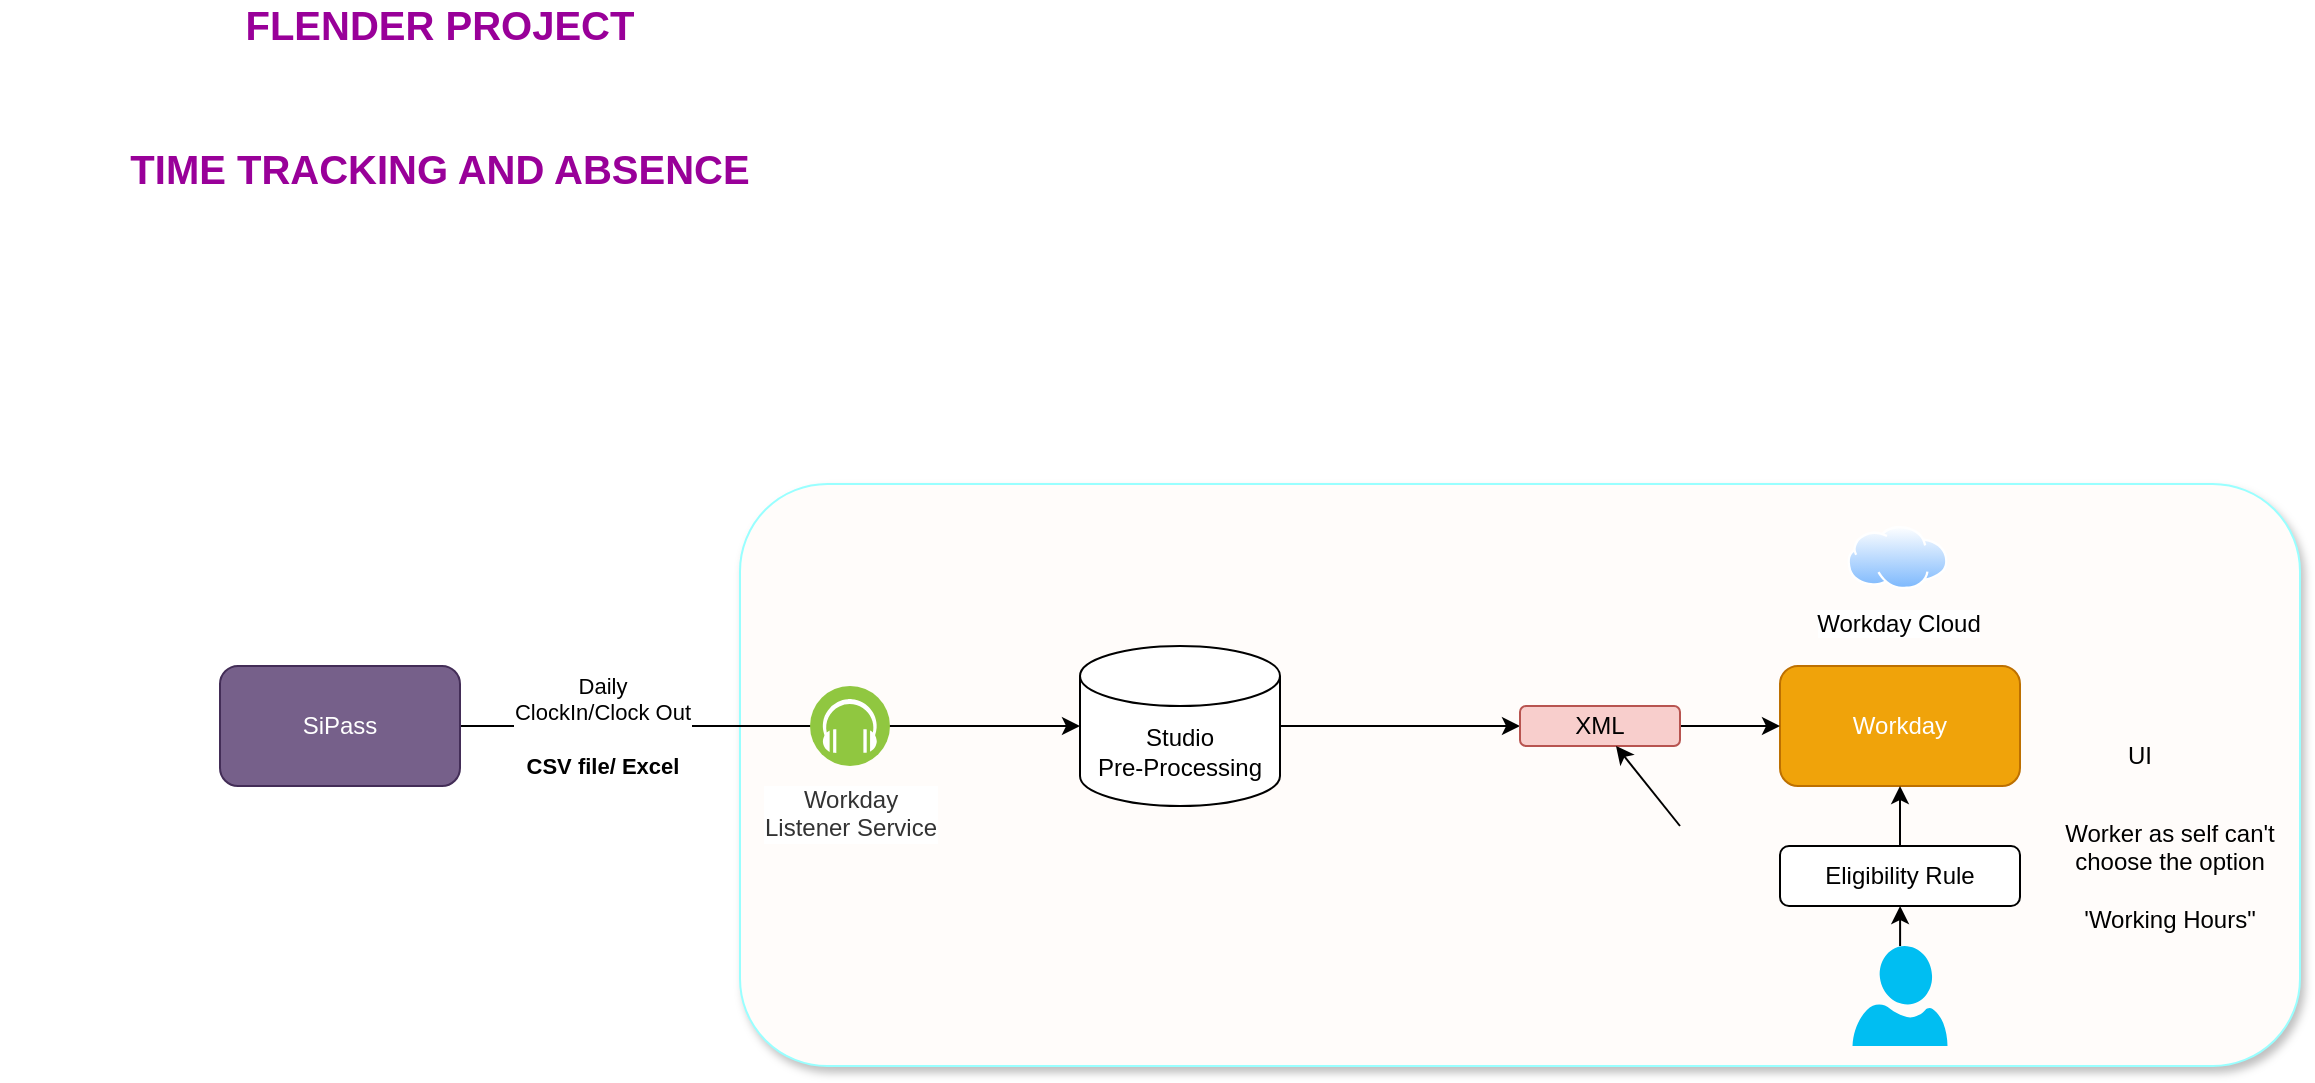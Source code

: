 <mxfile version="24.9.3">
  <diagram name="Page-1" id="V0P_ShoshVWENLGkO5tE">
    <mxGraphModel dx="1221" dy="1738" grid="1" gridSize="10" guides="1" tooltips="1" connect="1" arrows="1" fold="1" page="1" pageScale="1" pageWidth="850" pageHeight="1100" math="0" shadow="0">
      <root>
        <mxCell id="0" />
        <mxCell id="1" parent="0" />
        <mxCell id="mhnJ7i8BOFr2f9XJKJYB-18" value="" style="rounded=1;whiteSpace=wrap;html=1;strokeColor=#99FFFF;shadow=1;fillColor=#FFFCFA;" parent="1" vertex="1">
          <mxGeometry x="370" y="219" width="780" height="291" as="geometry" />
        </mxCell>
        <mxCell id="mhnJ7i8BOFr2f9XJKJYB-3" style="edgeStyle=orthogonalEdgeStyle;rounded=0;orthogonalLoop=1;jettySize=auto;html=1;" parent="1" source="mhnJ7i8BOFr2f9XJKJYB-1" target="mhnJ7i8BOFr2f9XJKJYB-4" edge="1">
          <mxGeometry relative="1" as="geometry">
            <mxPoint x="290" y="320" as="targetPoint" />
          </mxGeometry>
        </mxCell>
        <mxCell id="mhnJ7i8BOFr2f9XJKJYB-5" value="Daily&lt;div&gt;ClockIn/Clock Out&lt;/div&gt;&lt;div&gt;&lt;br&gt;&lt;/div&gt;&lt;div&gt;&lt;b&gt;CSV file/ Excel&lt;/b&gt;&lt;/div&gt;" style="edgeLabel;html=1;align=center;verticalAlign=middle;resizable=0;points=[];" parent="mhnJ7i8BOFr2f9XJKJYB-3" vertex="1" connectable="0">
          <mxGeometry x="-0.16" y="-4" relative="1" as="geometry">
            <mxPoint x="-59" y="-4" as="offset" />
          </mxGeometry>
        </mxCell>
        <mxCell id="mhnJ7i8BOFr2f9XJKJYB-1" value="SiPass" style="rounded=1;whiteSpace=wrap;html=1;fillColor=#76608a;fontColor=#ffffff;strokeColor=#432D57;" parent="1" vertex="1">
          <mxGeometry x="110" y="310" width="120" height="60" as="geometry" />
        </mxCell>
        <mxCell id="mhnJ7i8BOFr2f9XJKJYB-2" value="&lt;font color=&quot;#ffffff&quot;&gt;Workday&lt;/font&gt;" style="rounded=1;whiteSpace=wrap;html=1;fillColor=#f0a30a;strokeColor=#BD7000;fontColor=#000000;" parent="1" vertex="1">
          <mxGeometry x="890" y="310" width="120" height="60" as="geometry" />
        </mxCell>
        <mxCell id="mhnJ7i8BOFr2f9XJKJYB-9" style="edgeStyle=orthogonalEdgeStyle;rounded=0;orthogonalLoop=1;jettySize=auto;html=1;" parent="1" source="mhnJ7i8BOFr2f9XJKJYB-4" target="mhnJ7i8BOFr2f9XJKJYB-6" edge="1">
          <mxGeometry relative="1" as="geometry">
            <Array as="points">
              <mxPoint x="640" y="330" />
              <mxPoint x="640" y="330" />
            </Array>
          </mxGeometry>
        </mxCell>
        <mxCell id="mhnJ7i8BOFr2f9XJKJYB-4" value="&lt;div&gt;Studio&lt;/div&gt;Pre-Processing" style="shape=cylinder3;whiteSpace=wrap;html=1;boundedLbl=1;backgroundOutline=1;size=15;" parent="1" vertex="1">
          <mxGeometry x="540" y="300" width="100" height="80" as="geometry" />
        </mxCell>
        <mxCell id="mhnJ7i8BOFr2f9XJKJYB-10" style="edgeStyle=orthogonalEdgeStyle;rounded=0;orthogonalLoop=1;jettySize=auto;html=1;" parent="1" source="mhnJ7i8BOFr2f9XJKJYB-6" target="mhnJ7i8BOFr2f9XJKJYB-2" edge="1">
          <mxGeometry relative="1" as="geometry" />
        </mxCell>
        <mxCell id="mhnJ7i8BOFr2f9XJKJYB-6" value="XML" style="rounded=1;whiteSpace=wrap;html=1;fillColor=#f8cecc;strokeColor=#b85450;" parent="1" vertex="1">
          <mxGeometry x="760" y="330" width="80" height="20" as="geometry" />
        </mxCell>
        <mxCell id="mhnJ7i8BOFr2f9XJKJYB-16" style="edgeStyle=orthogonalEdgeStyle;rounded=0;orthogonalLoop=1;jettySize=auto;html=1;entryX=0.5;entryY=1;entryDx=0;entryDy=0;" parent="1" source="mhnJ7i8BOFr2f9XJKJYB-11" target="mhnJ7i8BOFr2f9XJKJYB-2" edge="1">
          <mxGeometry relative="1" as="geometry" />
        </mxCell>
        <mxCell id="mhnJ7i8BOFr2f9XJKJYB-11" value="Eligibility Rule" style="rounded=1;whiteSpace=wrap;html=1;" parent="1" vertex="1">
          <mxGeometry x="890" y="400" width="120" height="30" as="geometry" />
        </mxCell>
        <mxCell id="mhnJ7i8BOFr2f9XJKJYB-14" style="edgeStyle=orthogonalEdgeStyle;rounded=0;orthogonalLoop=1;jettySize=auto;html=1;entryX=0.5;entryY=1;entryDx=0;entryDy=0;" parent="1" source="mhnJ7i8BOFr2f9XJKJYB-12" target="mhnJ7i8BOFr2f9XJKJYB-11" edge="1">
          <mxGeometry relative="1" as="geometry" />
        </mxCell>
        <mxCell id="mhnJ7i8BOFr2f9XJKJYB-12" value="" style="verticalLabelPosition=bottom;html=1;verticalAlign=top;align=center;strokeColor=none;fillColor=#00BEF2;shape=mxgraph.azure.user;" parent="1" vertex="1">
          <mxGeometry x="926.25" y="450" width="47.5" height="50" as="geometry" />
        </mxCell>
        <mxCell id="mhnJ7i8BOFr2f9XJKJYB-15" value="Worker as self can&#39;t choose the option&lt;div&gt;&lt;br&gt;&lt;/div&gt;&lt;div&gt;&#39;Working Hours&quot;&lt;/div&gt;" style="text;html=1;align=center;verticalAlign=middle;whiteSpace=wrap;rounded=0;" parent="1" vertex="1">
          <mxGeometry x="1020" y="400" width="130" height="30" as="geometry" />
        </mxCell>
        <mxCell id="mhnJ7i8BOFr2f9XJKJYB-17" value="UI" style="text;html=1;align=center;verticalAlign=middle;whiteSpace=wrap;rounded=0;" parent="1" vertex="1">
          <mxGeometry x="1040" y="340" width="60" height="30" as="geometry" />
        </mxCell>
        <mxCell id="mhnJ7i8BOFr2f9XJKJYB-19" value="Workday Cloud" style="image;aspect=fixed;perimeter=ellipsePerimeter;html=1;align=center;shadow=0;dashed=0;spacingTop=3;image=img/lib/active_directory/internet_cloud.svg;" parent="1" vertex="1">
          <mxGeometry x="923.75" y="240" width="50" height="31.5" as="geometry" />
        </mxCell>
        <mxCell id="mhnJ7i8BOFr2f9XJKJYB-23" value="&lt;b&gt;&lt;font color=&quot;#990099&quot; style=&quot;font-size: 20px;&quot;&gt;FLENDER PROJECT&lt;/font&gt;&lt;/b&gt;&lt;div&gt;&lt;b&gt;&lt;font color=&quot;#990099&quot; style=&quot;font-size: 20px;&quot;&gt;&lt;br&gt;&lt;/font&gt;&lt;/b&gt;&lt;/div&gt;&lt;div&gt;&lt;b&gt;&lt;font color=&quot;#990099&quot; style=&quot;font-size: 20px;&quot;&gt;&lt;br&gt;&lt;/font&gt;&lt;/b&gt;&lt;/div&gt;&lt;div&gt;&lt;b&gt;&lt;font color=&quot;#990099&quot; style=&quot;font-size: 20px;&quot;&gt;TIME TRACKING AND ABSENCE&lt;/font&gt;&lt;/b&gt;&lt;/div&gt;" style="text;html=1;align=center;verticalAlign=middle;whiteSpace=wrap;rounded=0;" parent="1" vertex="1">
          <mxGeometry y="10" width="440" height="30" as="geometry" />
        </mxCell>
        <mxCell id="gzL4G7LUn9bIQKlF3hCV-1" value="" style="endArrow=classic;html=1;rounded=0;" edge="1" parent="1" target="mhnJ7i8BOFr2f9XJKJYB-6">
          <mxGeometry width="50" height="50" relative="1" as="geometry">
            <mxPoint x="840" y="390" as="sourcePoint" />
            <mxPoint x="890" y="340" as="targetPoint" />
          </mxGeometry>
        </mxCell>
        <mxCell id="gzL4G7LUn9bIQKlF3hCV-2" value="&lt;font color=&quot;#333333&quot;&gt;Workday&lt;/font&gt;&lt;div&gt;&lt;font color=&quot;#333333&quot;&gt;Listener Service&lt;/font&gt;&lt;/div&gt;" style="image;aspect=fixed;perimeter=ellipsePerimeter;html=1;align=center;shadow=0;dashed=0;fontColor=#4277BB;labelBackgroundColor=default;fontSize=12;spacingTop=3;image=img/lib/ibm/blockchain/event_listener.svg;" vertex="1" parent="1">
          <mxGeometry x="405" y="320" width="40" height="40" as="geometry" />
        </mxCell>
      </root>
    </mxGraphModel>
  </diagram>
</mxfile>
